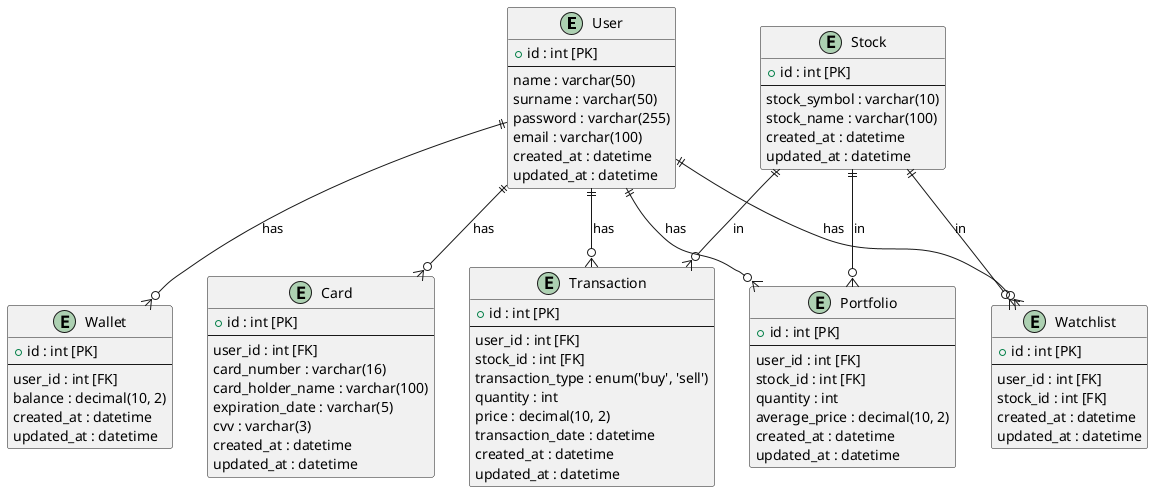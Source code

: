 @startuml

' User Tablosu
entity User {
    + id : int [PK]
    --
    name : varchar(50)
    surname : varchar(50)
    password : varchar(255)
    email : varchar(100)
    created_at : datetime
    updated_at : datetime
}

' Card Tablosu
entity Card {
    + id : int [PK]
    --
    user_id : int [FK]
    card_number : varchar(16)
    card_holder_name : varchar(100)
    expiration_date : varchar(5)
    cvv : varchar(3)
    created_at : datetime
    updated_at : datetime
}

' Stock Tablosu
entity Stock {
    + id : int [PK]
    --
    stock_symbol : varchar(10)
    stock_name : varchar(100)
    created_at : datetime
    updated_at : datetime
}

' Watchlist Tablosu
entity Watchlist {
    + id : int [PK]
    --
    user_id : int [FK]
    stock_id : int [FK]
    created_at : datetime
    updated_at : datetime
}

' Transaction Tablosu
entity Transaction {
    + id : int [PK]
    --
    user_id : int [FK]
    stock_id : int [FK]
    transaction_type : enum('buy', 'sell')
    quantity : int
    price : decimal(10, 2)
    transaction_date : datetime
    created_at : datetime
    updated_at : datetime
}

' Wallet Tablosu
entity Wallet {
    + id : int [PK]
    --
    user_id : int [FK]
    balance : decimal(10, 2)
    created_at : datetime
    updated_at : datetime
}

' Portfolio Tablosu
entity Portfolio {
    + id : int [PK]
    --
    user_id : int [FK]
    stock_id : int [FK]
    quantity : int
    average_price : decimal(10, 2)
    created_at : datetime
    updated_at : datetime
}

' İlişkiler
User ||--o{ Card : "has"
User ||--o{ Watchlist : "has"
User ||--o{ Transaction : "has"
User ||--o{ Wallet : "has"
User ||--o{ Portfolio : "has"
Stock ||--o{ Watchlist : "in"
Stock ||--o{ Transaction : "in"
Stock ||--o{ Portfolio : "in"

@enduml